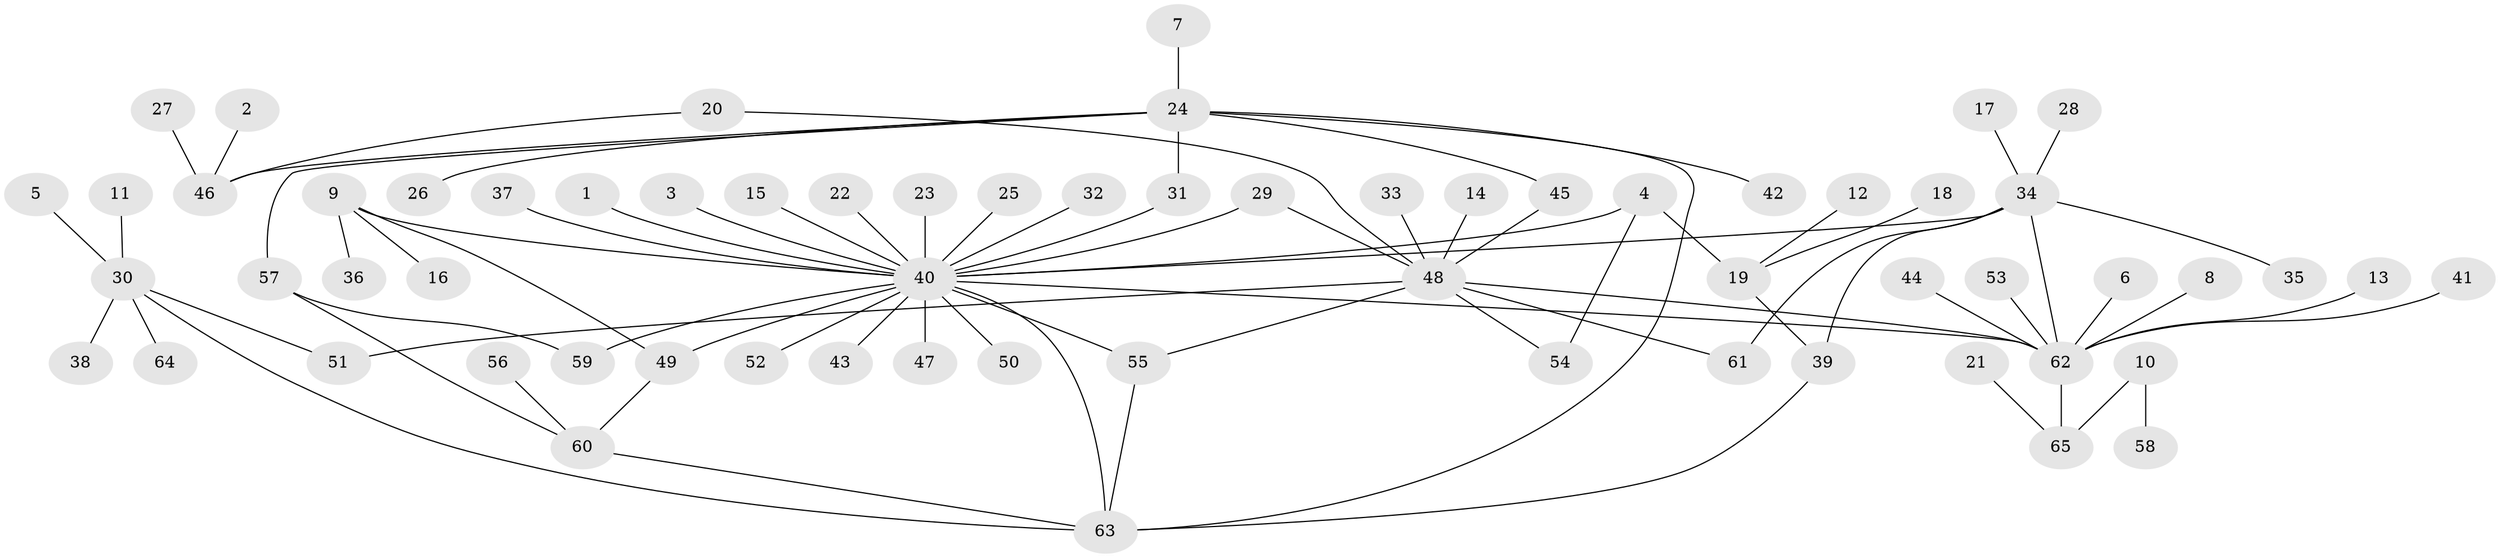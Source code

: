 // original degree distribution, {9: 0.007751937984496124, 10: 0.015503875968992248, 25: 0.007751937984496124, 8: 0.007751937984496124, 1: 0.6356589147286822, 2: 0.15503875968992248, 6: 0.023255813953488372, 13: 0.015503875968992248, 5: 0.03875968992248062, 3: 0.08527131782945736, 4: 0.007751937984496124}
// Generated by graph-tools (version 1.1) at 2025/36/03/04/25 23:36:47]
// undirected, 65 vertices, 80 edges
graph export_dot {
  node [color=gray90,style=filled];
  1;
  2;
  3;
  4;
  5;
  6;
  7;
  8;
  9;
  10;
  11;
  12;
  13;
  14;
  15;
  16;
  17;
  18;
  19;
  20;
  21;
  22;
  23;
  24;
  25;
  26;
  27;
  28;
  29;
  30;
  31;
  32;
  33;
  34;
  35;
  36;
  37;
  38;
  39;
  40;
  41;
  42;
  43;
  44;
  45;
  46;
  47;
  48;
  49;
  50;
  51;
  52;
  53;
  54;
  55;
  56;
  57;
  58;
  59;
  60;
  61;
  62;
  63;
  64;
  65;
  1 -- 40 [weight=1.0];
  2 -- 46 [weight=1.0];
  3 -- 40 [weight=1.0];
  4 -- 19 [weight=1.0];
  4 -- 40 [weight=1.0];
  4 -- 54 [weight=1.0];
  5 -- 30 [weight=1.0];
  6 -- 62 [weight=1.0];
  7 -- 24 [weight=1.0];
  8 -- 62 [weight=1.0];
  9 -- 16 [weight=1.0];
  9 -- 36 [weight=1.0];
  9 -- 40 [weight=1.0];
  9 -- 49 [weight=1.0];
  10 -- 58 [weight=1.0];
  10 -- 65 [weight=1.0];
  11 -- 30 [weight=1.0];
  12 -- 19 [weight=1.0];
  13 -- 62 [weight=1.0];
  14 -- 48 [weight=1.0];
  15 -- 40 [weight=1.0];
  17 -- 34 [weight=1.0];
  18 -- 19 [weight=1.0];
  19 -- 39 [weight=1.0];
  20 -- 46 [weight=1.0];
  20 -- 48 [weight=1.0];
  21 -- 65 [weight=1.0];
  22 -- 40 [weight=1.0];
  23 -- 40 [weight=1.0];
  24 -- 26 [weight=1.0];
  24 -- 31 [weight=1.0];
  24 -- 42 [weight=1.0];
  24 -- 45 [weight=1.0];
  24 -- 46 [weight=1.0];
  24 -- 57 [weight=1.0];
  24 -- 63 [weight=1.0];
  25 -- 40 [weight=1.0];
  27 -- 46 [weight=1.0];
  28 -- 34 [weight=1.0];
  29 -- 40 [weight=1.0];
  29 -- 48 [weight=1.0];
  30 -- 38 [weight=1.0];
  30 -- 51 [weight=1.0];
  30 -- 63 [weight=1.0];
  30 -- 64 [weight=1.0];
  31 -- 40 [weight=1.0];
  32 -- 40 [weight=1.0];
  33 -- 48 [weight=1.0];
  34 -- 35 [weight=1.0];
  34 -- 39 [weight=1.0];
  34 -- 40 [weight=1.0];
  34 -- 61 [weight=1.0];
  34 -- 62 [weight=1.0];
  37 -- 40 [weight=1.0];
  39 -- 63 [weight=1.0];
  40 -- 43 [weight=1.0];
  40 -- 47 [weight=1.0];
  40 -- 49 [weight=1.0];
  40 -- 50 [weight=1.0];
  40 -- 52 [weight=1.0];
  40 -- 55 [weight=1.0];
  40 -- 59 [weight=1.0];
  40 -- 62 [weight=1.0];
  40 -- 63 [weight=1.0];
  41 -- 62 [weight=1.0];
  44 -- 62 [weight=1.0];
  45 -- 48 [weight=1.0];
  48 -- 51 [weight=1.0];
  48 -- 54 [weight=1.0];
  48 -- 55 [weight=1.0];
  48 -- 61 [weight=1.0];
  48 -- 62 [weight=1.0];
  49 -- 60 [weight=1.0];
  53 -- 62 [weight=1.0];
  55 -- 63 [weight=1.0];
  56 -- 60 [weight=1.0];
  57 -- 59 [weight=1.0];
  57 -- 60 [weight=1.0];
  60 -- 63 [weight=1.0];
  62 -- 65 [weight=1.0];
}
